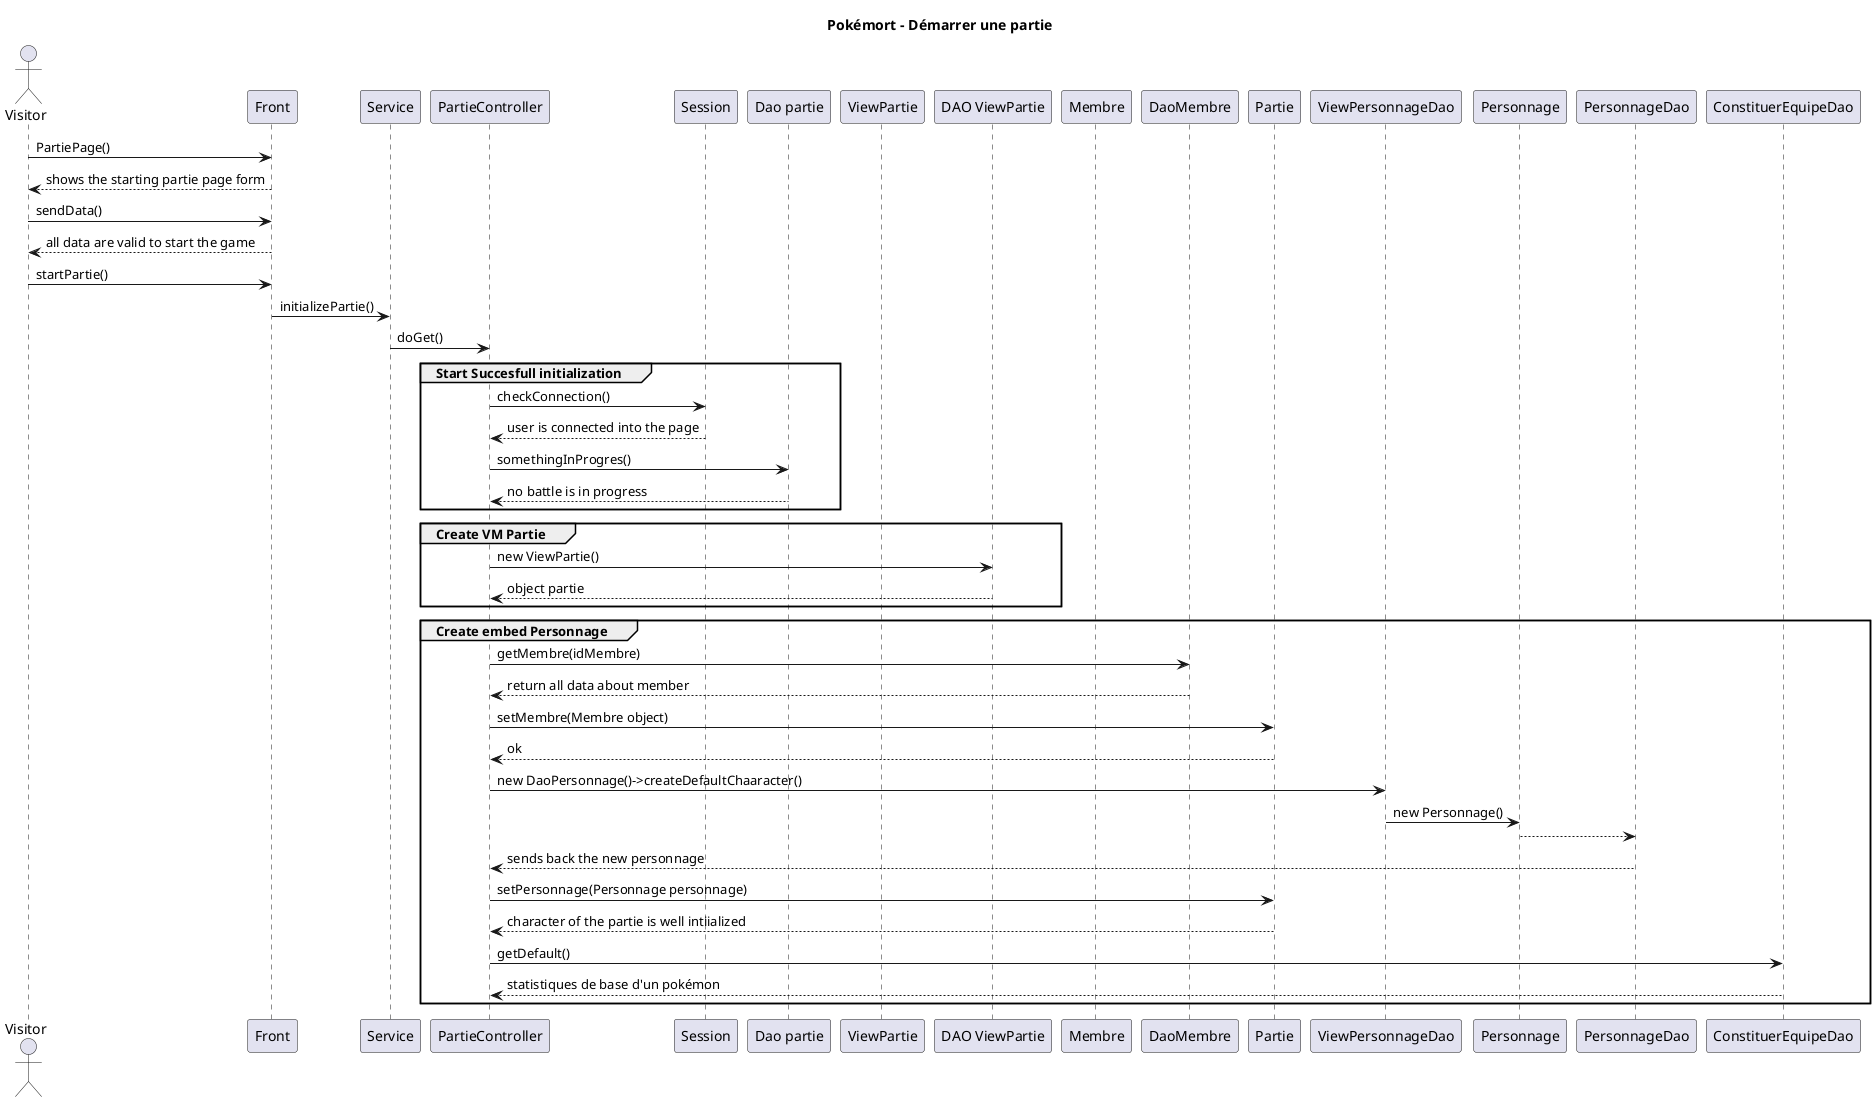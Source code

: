 @startuml
title Pokémort - Démarrer une partie

actor Visitor
participant "Front" as Front
participant "Service" as ServicePartie
participant "PartieController" as PartieCtrl

participant "Session" as Session

participant "Dao partie" as PartieDao

participant "ViewPartie" as ViewPartie

participant "DAO ViewPartie" as DaoViewPartie

participant "Membre" as Membre


Visitor -> Front : PartiePage()
Front --> Visitor : shows the starting partie page form
Visitor -> Front : sendData()
Front --> Visitor : all data are valid to start the game
Visitor -> Front : startPartie()
Front -> ServicePartie : initializePartie()
ServicePartie -> PartieCtrl : doGet()
group Start Succesfull initialization
PartieCtrl -> Session : checkConnection()
Session --> PartieCtrl : user is connected into the page
PartieCtrl -> PartieDao : somethingInProgres()
PartieDao --> PartieCtrl : no battle is in progress
end

group Create VM Partie
PartieCtrl -> DaoViewPartie : new ViewPartie() 
DaoViewPartie --> PartieCtrl : object partie
end


group Create embed Personnage
PartieCtrl -> DaoMembre : getMembre(idMembre)
DaoMembre --> PartieCtrl : return all data about member
PartieCtrl -> Partie : setMembre(Membre object)
Partie --> PartieCtrl  : ok

PartieCtrl -> ViewPersonnageDao : new DaoPersonnage()->createDefaultChaaracter()
ViewPersonnageDao -> Personnage : new Personnage()
Personnage --> PersonnageDao : 
PersonnageDao --> PartieCtrl : sends back the new personnage
PartieCtrl -> Partie : setPersonnage(Personnage personnage)
Partie --> PartieCtrl  : character of the partie is well intiialized

PartieCtrl  -> ConstituerEquipeDao : getDefault() 
ConstituerEquipeDao --> PartieCtrl : statistiques de base d'un pokémon 
end


@enduml
